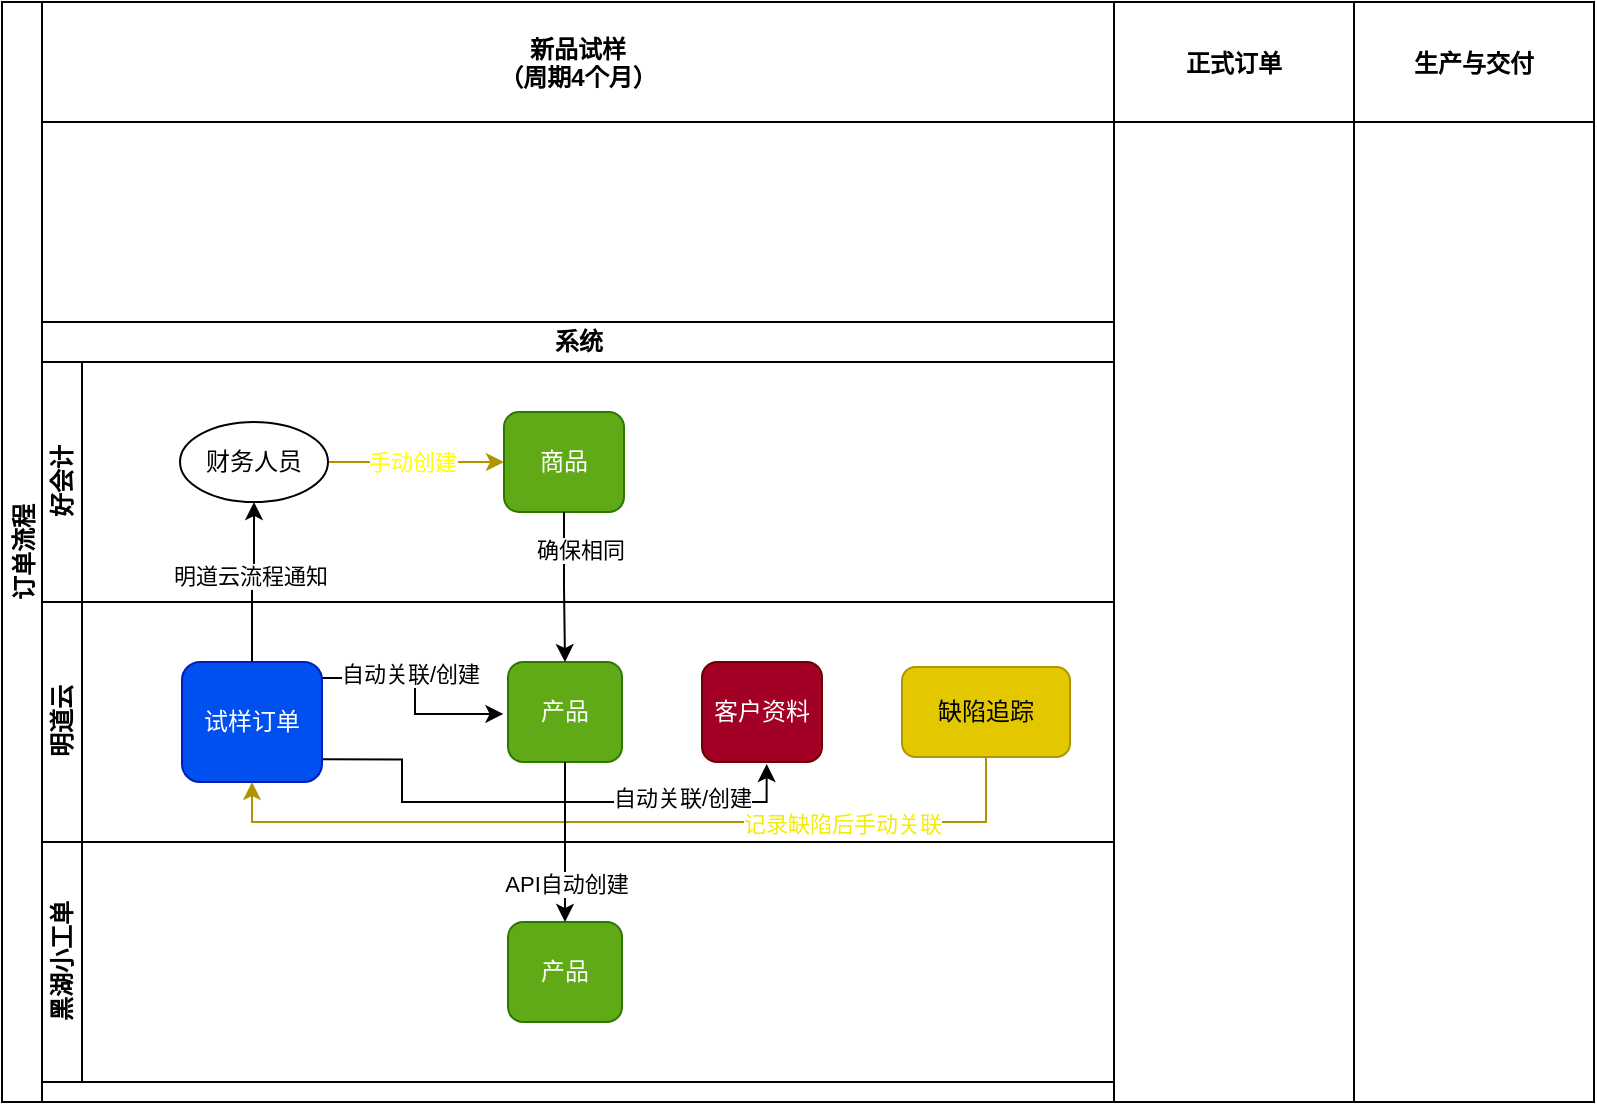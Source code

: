 <mxfile version="21.5.0" type="github">
  <diagram name="第 1 页" id="_LR95QQ1jTDVOQ-aUPyz">
    <mxGraphModel dx="1908" dy="1244" grid="1" gridSize="10" guides="1" tooltips="1" connect="1" arrows="1" fold="1" page="1" pageScale="1" pageWidth="827" pageHeight="1169" math="0" shadow="0">
      <root>
        <mxCell id="0" />
        <mxCell id="1" parent="0" />
        <mxCell id="_6LW5tscfxdfs_7R7L20-2" value="订单流程" style="swimlane;childLayout=stackLayout;resizeParent=1;resizeParentMax=0;startSize=20;horizontal=0;horizontalStack=1;" vertex="1" parent="1">
          <mxGeometry x="50" y="35" width="796" height="550" as="geometry">
            <mxRectangle x="220" y="40" width="40" height="60" as="alternateBounds" />
          </mxGeometry>
        </mxCell>
        <mxCell id="_6LW5tscfxdfs_7R7L20-3" value="新品试样&#xa;（周期4个月）" style="swimlane;startSize=60;align=center;" vertex="1" parent="_6LW5tscfxdfs_7R7L20-2">
          <mxGeometry x="20" width="536" height="550" as="geometry">
            <mxRectangle x="20" width="40" height="480" as="alternateBounds" />
          </mxGeometry>
        </mxCell>
        <mxCell id="_6LW5tscfxdfs_7R7L20-7" value="系统" style="swimlane;childLayout=stackLayout;resizeParent=1;resizeParentMax=0;horizontal=1;startSize=20;horizontalStack=0;html=1;" vertex="1" parent="_6LW5tscfxdfs_7R7L20-3">
          <mxGeometry y="160" width="536" height="380" as="geometry" />
        </mxCell>
        <mxCell id="_6LW5tscfxdfs_7R7L20-8" value="好会计" style="swimlane;startSize=20;horizontal=0;html=1;" vertex="1" parent="_6LW5tscfxdfs_7R7L20-7">
          <mxGeometry y="20" width="536" height="120" as="geometry">
            <mxRectangle y="20" width="536" height="30" as="alternateBounds" />
          </mxGeometry>
        </mxCell>
        <mxCell id="_6LW5tscfxdfs_7R7L20-22" style="edgeStyle=orthogonalEdgeStyle;rounded=0;orthogonalLoop=1;jettySize=auto;html=1;entryX=0;entryY=0.5;entryDx=0;entryDy=0;fillColor=#e3c800;strokeColor=#B09500;" edge="1" parent="_6LW5tscfxdfs_7R7L20-8" source="_6LW5tscfxdfs_7R7L20-17" target="_6LW5tscfxdfs_7R7L20-21">
          <mxGeometry relative="1" as="geometry" />
        </mxCell>
        <mxCell id="_6LW5tscfxdfs_7R7L20-30" value="手动创建" style="edgeLabel;html=1;align=center;verticalAlign=middle;resizable=0;points=[];fontColor=#FFFF00;" vertex="1" connectable="0" parent="_6LW5tscfxdfs_7R7L20-22">
          <mxGeometry x="-0.056" relative="1" as="geometry">
            <mxPoint as="offset" />
          </mxGeometry>
        </mxCell>
        <mxCell id="_6LW5tscfxdfs_7R7L20-17" value="财务人员" style="ellipse;whiteSpace=wrap;html=1;" vertex="1" parent="_6LW5tscfxdfs_7R7L20-8">
          <mxGeometry x="69" y="30" width="74" height="40" as="geometry" />
        </mxCell>
        <mxCell id="_6LW5tscfxdfs_7R7L20-21" value="商品" style="rounded=1;whiteSpace=wrap;html=1;fillColor=#60a917;fontColor=#ffffff;strokeColor=#2D7600;" vertex="1" parent="_6LW5tscfxdfs_7R7L20-8">
          <mxGeometry x="231" y="25" width="60" height="50" as="geometry" />
        </mxCell>
        <mxCell id="_6LW5tscfxdfs_7R7L20-9" value="明道云" style="swimlane;startSize=20;horizontal=0;html=1;" vertex="1" parent="_6LW5tscfxdfs_7R7L20-7">
          <mxGeometry y="140" width="536" height="120" as="geometry" />
        </mxCell>
        <mxCell id="_6LW5tscfxdfs_7R7L20-24" style="edgeStyle=orthogonalEdgeStyle;rounded=0;orthogonalLoop=1;jettySize=auto;html=1;entryX=-0.04;entryY=0.519;entryDx=0;entryDy=0;entryPerimeter=0;exitX=1.002;exitY=0.133;exitDx=0;exitDy=0;exitPerimeter=0;" edge="1" parent="_6LW5tscfxdfs_7R7L20-9" source="_6LW5tscfxdfs_7R7L20-11" target="_6LW5tscfxdfs_7R7L20-23">
          <mxGeometry relative="1" as="geometry" />
        </mxCell>
        <mxCell id="_6LW5tscfxdfs_7R7L20-25" value="自动关联/创建" style="edgeLabel;html=1;align=center;verticalAlign=middle;resizable=0;points=[];" vertex="1" connectable="0" parent="_6LW5tscfxdfs_7R7L20-24">
          <mxGeometry x="-0.203" y="2" relative="1" as="geometry">
            <mxPoint as="offset" />
          </mxGeometry>
        </mxCell>
        <mxCell id="_6LW5tscfxdfs_7R7L20-32" style="edgeStyle=orthogonalEdgeStyle;rounded=0;orthogonalLoop=1;jettySize=auto;html=1;entryX=0.539;entryY=1.02;entryDx=0;entryDy=0;entryPerimeter=0;exitX=0.995;exitY=0.811;exitDx=0;exitDy=0;exitPerimeter=0;" edge="1" parent="_6LW5tscfxdfs_7R7L20-9" source="_6LW5tscfxdfs_7R7L20-11" target="_6LW5tscfxdfs_7R7L20-31">
          <mxGeometry relative="1" as="geometry">
            <Array as="points">
              <mxPoint x="180" y="79" />
              <mxPoint x="180" y="100" />
              <mxPoint x="362" y="100" />
            </Array>
          </mxGeometry>
        </mxCell>
        <mxCell id="_6LW5tscfxdfs_7R7L20-33" value="自动关联/创建" style="edgeLabel;html=1;align=center;verticalAlign=middle;resizable=0;points=[];" vertex="1" connectable="0" parent="_6LW5tscfxdfs_7R7L20-32">
          <mxGeometry x="0.534" y="2" relative="1" as="geometry">
            <mxPoint as="offset" />
          </mxGeometry>
        </mxCell>
        <mxCell id="_6LW5tscfxdfs_7R7L20-11" value="试样订单" style="rounded=1;whiteSpace=wrap;html=1;fillColor=#0050ef;fontColor=#ffffff;strokeColor=#001DBC;" vertex="1" parent="_6LW5tscfxdfs_7R7L20-9">
          <mxGeometry x="70" y="30" width="70" height="60" as="geometry" />
        </mxCell>
        <mxCell id="_6LW5tscfxdfs_7R7L20-23" value="产品" style="rounded=1;whiteSpace=wrap;html=1;fillColor=#60a917;fontColor=#ffffff;strokeColor=#2D7600;" vertex="1" parent="_6LW5tscfxdfs_7R7L20-9">
          <mxGeometry x="233" y="30" width="57" height="50" as="geometry" />
        </mxCell>
        <mxCell id="_6LW5tscfxdfs_7R7L20-31" value="客户资料" style="rounded=1;whiteSpace=wrap;html=1;fillColor=#a20025;fontColor=#ffffff;strokeColor=#6F0000;" vertex="1" parent="_6LW5tscfxdfs_7R7L20-9">
          <mxGeometry x="330" y="30" width="60" height="50" as="geometry" />
        </mxCell>
        <mxCell id="_6LW5tscfxdfs_7R7L20-58" style="edgeStyle=orthogonalEdgeStyle;rounded=0;orthogonalLoop=1;jettySize=auto;html=1;entryX=0.5;entryY=1;entryDx=0;entryDy=0;exitX=0.5;exitY=1;exitDx=0;exitDy=0;fillColor=#e3c800;strokeColor=#B09500;" edge="1" parent="_6LW5tscfxdfs_7R7L20-9" source="_6LW5tscfxdfs_7R7L20-56" target="_6LW5tscfxdfs_7R7L20-11">
          <mxGeometry relative="1" as="geometry" />
        </mxCell>
        <mxCell id="_6LW5tscfxdfs_7R7L20-60" value="记录缺陷后手动关联" style="edgeLabel;html=1;align=center;verticalAlign=middle;resizable=0;points=[];fontColor=#f5ec00;" vertex="1" connectable="0" parent="_6LW5tscfxdfs_7R7L20-58">
          <mxGeometry x="-0.703" y="1" relative="1" as="geometry">
            <mxPoint x="-42" as="offset" />
          </mxGeometry>
        </mxCell>
        <mxCell id="_6LW5tscfxdfs_7R7L20-56" value="缺陷追踪" style="rounded=1;whiteSpace=wrap;html=1;fillColor=#e3c800;fontColor=#000000;strokeColor=#B09500;" vertex="1" parent="_6LW5tscfxdfs_7R7L20-9">
          <mxGeometry x="430" y="32.5" width="84" height="45" as="geometry" />
        </mxCell>
        <mxCell id="_6LW5tscfxdfs_7R7L20-10" value="黑湖小工单" style="swimlane;startSize=20;horizontal=0;html=1;" vertex="1" parent="_6LW5tscfxdfs_7R7L20-7">
          <mxGeometry y="260" width="536" height="120" as="geometry" />
        </mxCell>
        <mxCell id="_6LW5tscfxdfs_7R7L20-28" value="产品" style="rounded=1;whiteSpace=wrap;html=1;fillColor=#60a917;fontColor=#ffffff;strokeColor=#2D7600;" vertex="1" parent="_6LW5tscfxdfs_7R7L20-10">
          <mxGeometry x="233" y="40" width="57" height="50" as="geometry" />
        </mxCell>
        <mxCell id="_6LW5tscfxdfs_7R7L20-18" style="edgeStyle=orthogonalEdgeStyle;rounded=0;orthogonalLoop=1;jettySize=auto;html=1;entryX=0.5;entryY=1;entryDx=0;entryDy=0;" edge="1" parent="_6LW5tscfxdfs_7R7L20-7" source="_6LW5tscfxdfs_7R7L20-11" target="_6LW5tscfxdfs_7R7L20-17">
          <mxGeometry relative="1" as="geometry" />
        </mxCell>
        <mxCell id="_6LW5tscfxdfs_7R7L20-19" value="明道云流程通知" style="edgeLabel;html=1;align=center;verticalAlign=middle;resizable=0;points=[];" vertex="1" connectable="0" parent="_6LW5tscfxdfs_7R7L20-18">
          <mxGeometry x="0.102" y="2" relative="1" as="geometry">
            <mxPoint as="offset" />
          </mxGeometry>
        </mxCell>
        <mxCell id="_6LW5tscfxdfs_7R7L20-26" value="确保相同" style="edgeStyle=orthogonalEdgeStyle;rounded=0;orthogonalLoop=1;jettySize=auto;html=1;entryX=0.5;entryY=0;entryDx=0;entryDy=0;" edge="1" parent="_6LW5tscfxdfs_7R7L20-7" source="_6LW5tscfxdfs_7R7L20-21" target="_6LW5tscfxdfs_7R7L20-23">
          <mxGeometry x="-0.492" y="8" relative="1" as="geometry">
            <mxPoint as="offset" />
          </mxGeometry>
        </mxCell>
        <mxCell id="_6LW5tscfxdfs_7R7L20-27" style="edgeStyle=orthogonalEdgeStyle;rounded=0;orthogonalLoop=1;jettySize=auto;html=1;entryX=0.5;entryY=0;entryDx=0;entryDy=0;" edge="1" parent="_6LW5tscfxdfs_7R7L20-7" source="_6LW5tscfxdfs_7R7L20-23" target="_6LW5tscfxdfs_7R7L20-28">
          <mxGeometry relative="1" as="geometry">
            <mxPoint x="261.5" y="320" as="targetPoint" />
          </mxGeometry>
        </mxCell>
        <mxCell id="_6LW5tscfxdfs_7R7L20-29" value="API自动创建" style="edgeLabel;html=1;align=center;verticalAlign=middle;resizable=0;points=[];" vertex="1" connectable="0" parent="_6LW5tscfxdfs_7R7L20-27">
          <mxGeometry x="0.085" y="1" relative="1" as="geometry">
            <mxPoint x="-1" y="17" as="offset" />
          </mxGeometry>
        </mxCell>
        <mxCell id="_6LW5tscfxdfs_7R7L20-4" value="正式订单" style="swimlane;startSize=60;" vertex="1" parent="_6LW5tscfxdfs_7R7L20-2">
          <mxGeometry x="556" width="120" height="550" as="geometry" />
        </mxCell>
        <mxCell id="_6LW5tscfxdfs_7R7L20-5" value="生产与交付" style="swimlane;startSize=60;" vertex="1" parent="_6LW5tscfxdfs_7R7L20-2">
          <mxGeometry x="676" width="120" height="550" as="geometry" />
        </mxCell>
      </root>
    </mxGraphModel>
  </diagram>
</mxfile>
